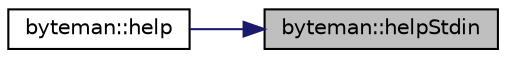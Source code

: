 digraph "byteman::helpStdin"
{
 // INTERACTIVE_SVG=YES
 // LATEX_PDF_SIZE
  edge [fontname="Helvetica",fontsize="10",labelfontname="Helvetica",labelfontsize="10"];
  node [fontname="Helvetica",fontsize="10",shape=record];
  rankdir="RL";
  Node1 [label="byteman::helpStdin",height=0.2,width=0.4,color="black", fillcolor="grey75", style="filled", fontcolor="black",tooltip=" "];
  Node1 -> Node2 [dir="back",color="midnightblue",fontsize="10",style="solid",fontname="Helvetica"];
  Node2 [label="byteman::help",height=0.2,width=0.4,color="black", fillcolor="white", style="filled",URL="$classbyteman.html#aef603360084a181b29b4f2142290d4ba",tooltip=" "];
}
